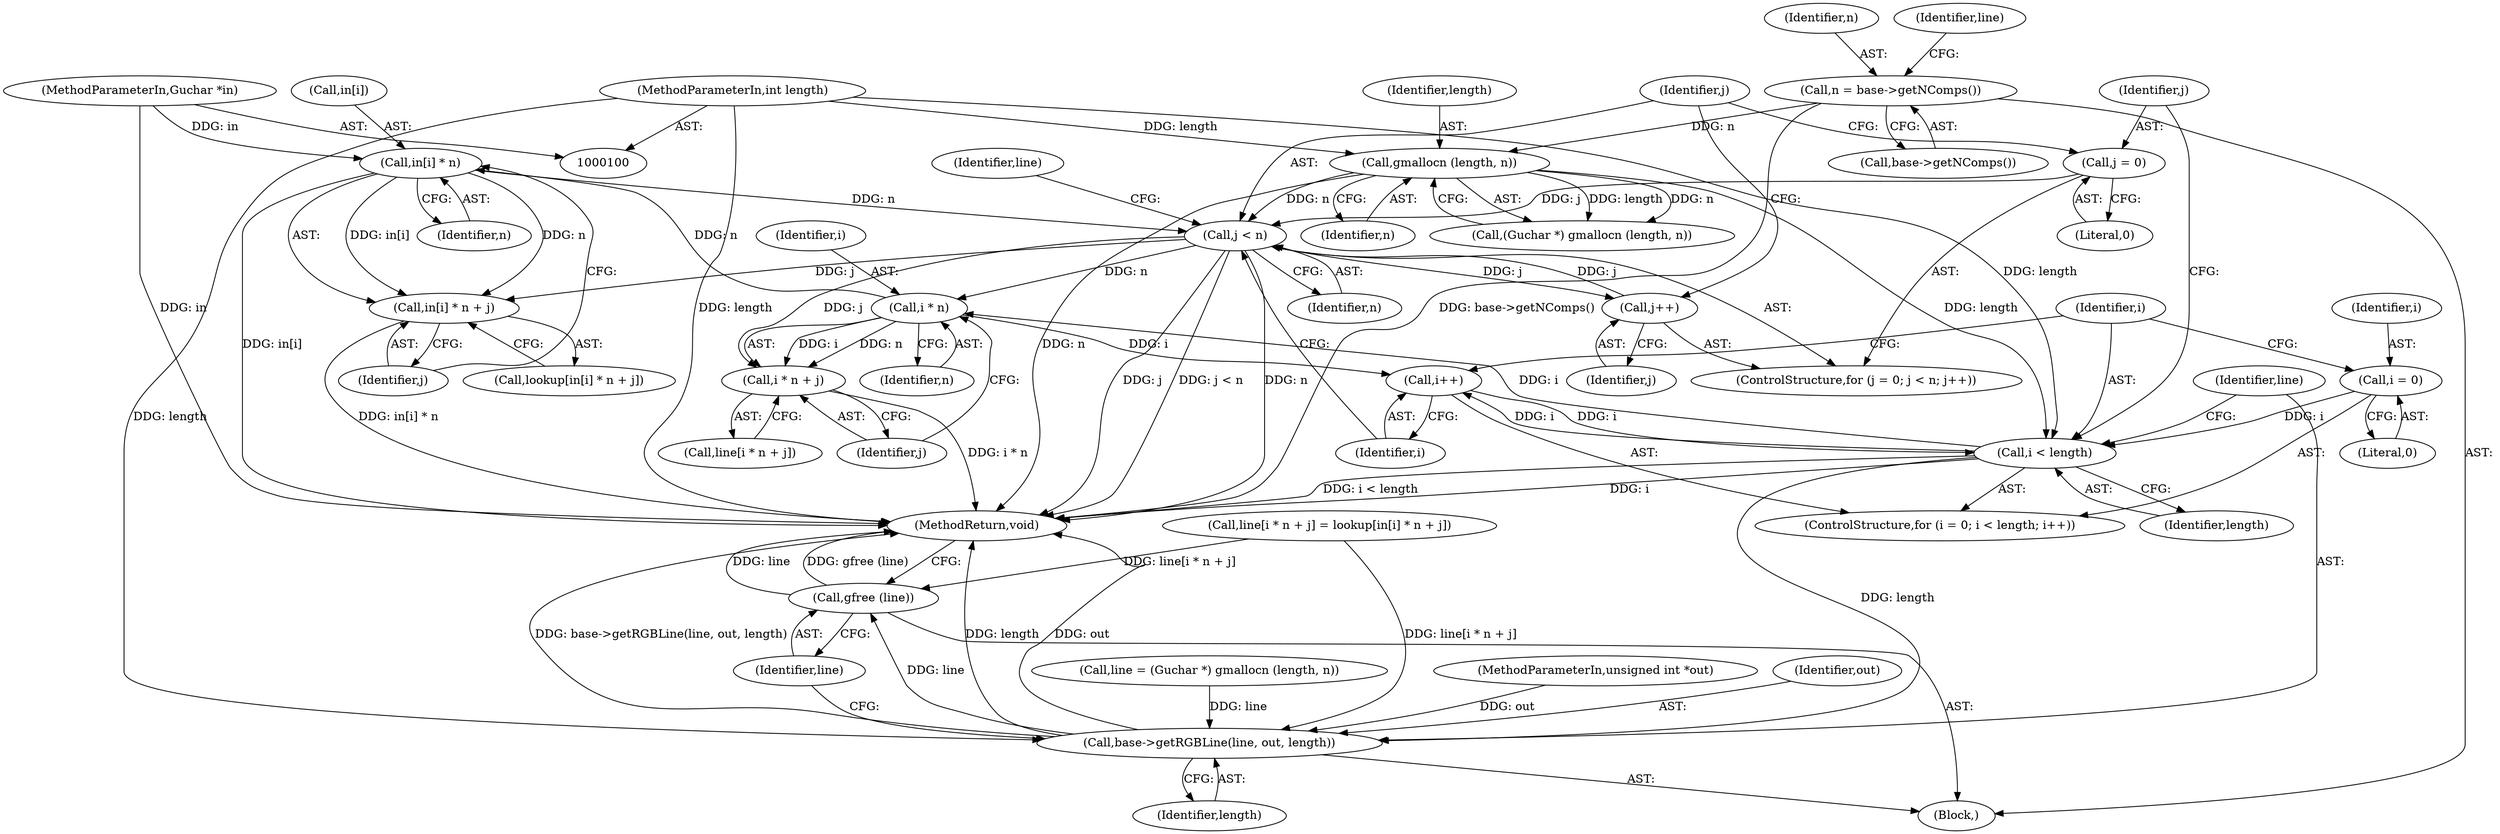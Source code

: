 digraph "0_poppler_7b2d314a61fd0e12f47c62996cb49ec0d1ba747a_6@array" {
"1000148" [label="(Call,in[i] * n)"];
"1000101" [label="(MethodParameterIn,Guchar *in)"];
"1000141" [label="(Call,i * n)"];
"1000123" [label="(Call,i < length)"];
"1000120" [label="(Call,i = 0)"];
"1000126" [label="(Call,i++)"];
"1000116" [label="(Call,gmallocn (length, n))"];
"1000103" [label="(MethodParameterIn,int length)"];
"1000109" [label="(Call,n = base->getNComps())"];
"1000132" [label="(Call,j < n)"];
"1000129" [label="(Call,j = 0)"];
"1000135" [label="(Call,j++)"];
"1000148" [label="(Call,in[i] * n)"];
"1000154" [label="(Call,base->getRGBLine(line, out, length))"];
"1000158" [label="(Call,gfree (line))"];
"1000140" [label="(Call,i * n + j)"];
"1000147" [label="(Call,in[i] * n + j)"];
"1000154" [label="(Call,base->getRGBLine(line, out, length))"];
"1000128" [label="(ControlStructure,for (j = 0; j < n; j++))"];
"1000135" [label="(Call,j++)"];
"1000142" [label="(Identifier,i)"];
"1000148" [label="(Call,in[i] * n)"];
"1000101" [label="(MethodParameterIn,Guchar *in)"];
"1000138" [label="(Call,line[i * n + j])"];
"1000110" [label="(Identifier,n)"];
"1000112" [label="(Call,line = (Guchar *) gmallocn (length, n))"];
"1000119" [label="(ControlStructure,for (i = 0; i < length; i++))"];
"1000149" [label="(Call,in[i])"];
"1000117" [label="(Identifier,length)"];
"1000109" [label="(Call,n = base->getNComps())"];
"1000155" [label="(Identifier,line)"];
"1000122" [label="(Literal,0)"];
"1000113" [label="(Identifier,line)"];
"1000120" [label="(Call,i = 0)"];
"1000139" [label="(Identifier,line)"];
"1000102" [label="(MethodParameterIn,unsigned int *out)"];
"1000152" [label="(Identifier,n)"];
"1000159" [label="(Identifier,line)"];
"1000140" [label="(Call,i * n + j)"];
"1000145" [label="(Call,lookup[in[i] * n + j])"];
"1000125" [label="(Identifier,length)"];
"1000104" [label="(Block,)"];
"1000131" [label="(Literal,0)"];
"1000153" [label="(Identifier,j)"];
"1000144" [label="(Identifier,j)"];
"1000143" [label="(Identifier,n)"];
"1000160" [label="(MethodReturn,void)"];
"1000116" [label="(Call,gmallocn (length, n))"];
"1000137" [label="(Call,line[i * n + j] = lookup[in[i] * n + j])"];
"1000132" [label="(Call,j < n)"];
"1000127" [label="(Identifier,i)"];
"1000118" [label="(Identifier,n)"];
"1000141" [label="(Call,i * n)"];
"1000121" [label="(Identifier,i)"];
"1000114" [label="(Call,(Guchar *) gmallocn (length, n))"];
"1000156" [label="(Identifier,out)"];
"1000123" [label="(Call,i < length)"];
"1000133" [label="(Identifier,j)"];
"1000158" [label="(Call,gfree (line))"];
"1000103" [label="(MethodParameterIn,int length)"];
"1000130" [label="(Identifier,j)"];
"1000147" [label="(Call,in[i] * n + j)"];
"1000126" [label="(Call,i++)"];
"1000124" [label="(Identifier,i)"];
"1000134" [label="(Identifier,n)"];
"1000129" [label="(Call,j = 0)"];
"1000136" [label="(Identifier,j)"];
"1000157" [label="(Identifier,length)"];
"1000111" [label="(Call,base->getNComps())"];
"1000148" -> "1000147"  [label="AST: "];
"1000148" -> "1000152"  [label="CFG: "];
"1000149" -> "1000148"  [label="AST: "];
"1000152" -> "1000148"  [label="AST: "];
"1000153" -> "1000148"  [label="CFG: "];
"1000148" -> "1000160"  [label="DDG: in[i]"];
"1000148" -> "1000132"  [label="DDG: n"];
"1000148" -> "1000147"  [label="DDG: in[i]"];
"1000148" -> "1000147"  [label="DDG: n"];
"1000101" -> "1000148"  [label="DDG: in"];
"1000141" -> "1000148"  [label="DDG: n"];
"1000101" -> "1000100"  [label="AST: "];
"1000101" -> "1000160"  [label="DDG: in"];
"1000141" -> "1000140"  [label="AST: "];
"1000141" -> "1000143"  [label="CFG: "];
"1000142" -> "1000141"  [label="AST: "];
"1000143" -> "1000141"  [label="AST: "];
"1000144" -> "1000141"  [label="CFG: "];
"1000141" -> "1000126"  [label="DDG: i"];
"1000141" -> "1000140"  [label="DDG: i"];
"1000141" -> "1000140"  [label="DDG: n"];
"1000123" -> "1000141"  [label="DDG: i"];
"1000132" -> "1000141"  [label="DDG: n"];
"1000123" -> "1000119"  [label="AST: "];
"1000123" -> "1000125"  [label="CFG: "];
"1000124" -> "1000123"  [label="AST: "];
"1000125" -> "1000123"  [label="AST: "];
"1000130" -> "1000123"  [label="CFG: "];
"1000155" -> "1000123"  [label="CFG: "];
"1000123" -> "1000160"  [label="DDG: i"];
"1000123" -> "1000160"  [label="DDG: i < length"];
"1000120" -> "1000123"  [label="DDG: i"];
"1000126" -> "1000123"  [label="DDG: i"];
"1000116" -> "1000123"  [label="DDG: length"];
"1000103" -> "1000123"  [label="DDG: length"];
"1000123" -> "1000126"  [label="DDG: i"];
"1000123" -> "1000154"  [label="DDG: length"];
"1000120" -> "1000119"  [label="AST: "];
"1000120" -> "1000122"  [label="CFG: "];
"1000121" -> "1000120"  [label="AST: "];
"1000122" -> "1000120"  [label="AST: "];
"1000124" -> "1000120"  [label="CFG: "];
"1000126" -> "1000119"  [label="AST: "];
"1000126" -> "1000127"  [label="CFG: "];
"1000127" -> "1000126"  [label="AST: "];
"1000124" -> "1000126"  [label="CFG: "];
"1000116" -> "1000114"  [label="AST: "];
"1000116" -> "1000118"  [label="CFG: "];
"1000117" -> "1000116"  [label="AST: "];
"1000118" -> "1000116"  [label="AST: "];
"1000114" -> "1000116"  [label="CFG: "];
"1000116" -> "1000160"  [label="DDG: n"];
"1000116" -> "1000114"  [label="DDG: length"];
"1000116" -> "1000114"  [label="DDG: n"];
"1000103" -> "1000116"  [label="DDG: length"];
"1000109" -> "1000116"  [label="DDG: n"];
"1000116" -> "1000132"  [label="DDG: n"];
"1000103" -> "1000100"  [label="AST: "];
"1000103" -> "1000160"  [label="DDG: length"];
"1000103" -> "1000154"  [label="DDG: length"];
"1000109" -> "1000104"  [label="AST: "];
"1000109" -> "1000111"  [label="CFG: "];
"1000110" -> "1000109"  [label="AST: "];
"1000111" -> "1000109"  [label="AST: "];
"1000113" -> "1000109"  [label="CFG: "];
"1000109" -> "1000160"  [label="DDG: base->getNComps()"];
"1000132" -> "1000128"  [label="AST: "];
"1000132" -> "1000134"  [label="CFG: "];
"1000133" -> "1000132"  [label="AST: "];
"1000134" -> "1000132"  [label="AST: "];
"1000139" -> "1000132"  [label="CFG: "];
"1000127" -> "1000132"  [label="CFG: "];
"1000132" -> "1000160"  [label="DDG: j < n"];
"1000132" -> "1000160"  [label="DDG: n"];
"1000132" -> "1000160"  [label="DDG: j"];
"1000129" -> "1000132"  [label="DDG: j"];
"1000135" -> "1000132"  [label="DDG: j"];
"1000132" -> "1000135"  [label="DDG: j"];
"1000132" -> "1000140"  [label="DDG: j"];
"1000132" -> "1000147"  [label="DDG: j"];
"1000129" -> "1000128"  [label="AST: "];
"1000129" -> "1000131"  [label="CFG: "];
"1000130" -> "1000129"  [label="AST: "];
"1000131" -> "1000129"  [label="AST: "];
"1000133" -> "1000129"  [label="CFG: "];
"1000135" -> "1000128"  [label="AST: "];
"1000135" -> "1000136"  [label="CFG: "];
"1000136" -> "1000135"  [label="AST: "];
"1000133" -> "1000135"  [label="CFG: "];
"1000154" -> "1000104"  [label="AST: "];
"1000154" -> "1000157"  [label="CFG: "];
"1000155" -> "1000154"  [label="AST: "];
"1000156" -> "1000154"  [label="AST: "];
"1000157" -> "1000154"  [label="AST: "];
"1000159" -> "1000154"  [label="CFG: "];
"1000154" -> "1000160"  [label="DDG: length"];
"1000154" -> "1000160"  [label="DDG: base->getRGBLine(line, out, length)"];
"1000154" -> "1000160"  [label="DDG: out"];
"1000112" -> "1000154"  [label="DDG: line"];
"1000137" -> "1000154"  [label="DDG: line[i * n + j]"];
"1000102" -> "1000154"  [label="DDG: out"];
"1000154" -> "1000158"  [label="DDG: line"];
"1000158" -> "1000104"  [label="AST: "];
"1000158" -> "1000159"  [label="CFG: "];
"1000159" -> "1000158"  [label="AST: "];
"1000160" -> "1000158"  [label="CFG: "];
"1000158" -> "1000160"  [label="DDG: line"];
"1000158" -> "1000160"  [label="DDG: gfree (line)"];
"1000137" -> "1000158"  [label="DDG: line[i * n + j]"];
"1000140" -> "1000138"  [label="AST: "];
"1000140" -> "1000144"  [label="CFG: "];
"1000144" -> "1000140"  [label="AST: "];
"1000138" -> "1000140"  [label="CFG: "];
"1000140" -> "1000160"  [label="DDG: i * n"];
"1000147" -> "1000145"  [label="AST: "];
"1000147" -> "1000153"  [label="CFG: "];
"1000153" -> "1000147"  [label="AST: "];
"1000145" -> "1000147"  [label="CFG: "];
"1000147" -> "1000160"  [label="DDG: in[i] * n"];
}
